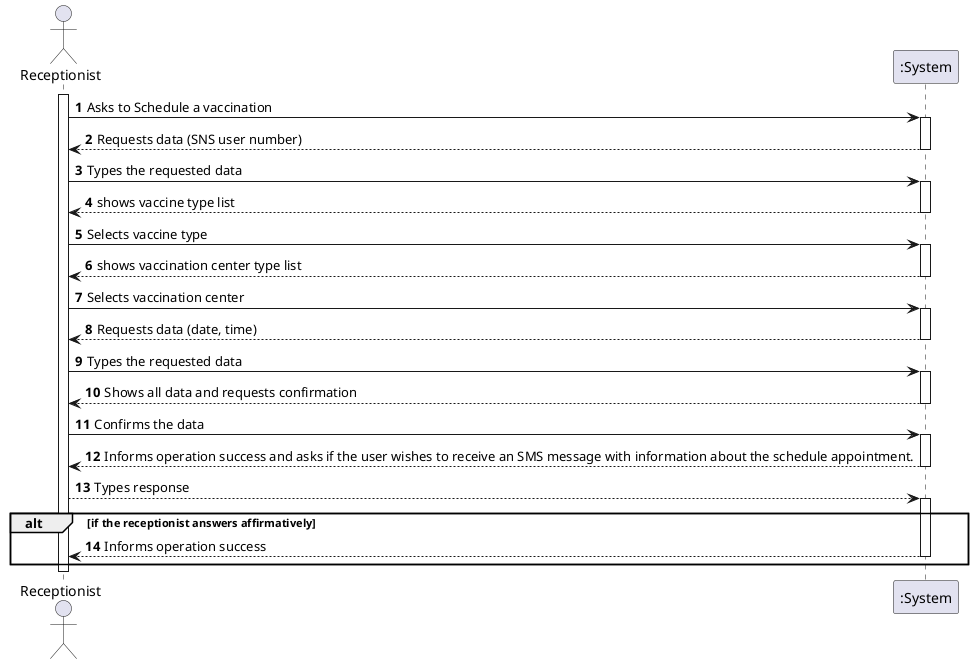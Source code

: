 @startuml
autonumber

actor "Receptionist" as Recep

activate Recep
Recep -> ":System" : Asks to Schedule a vaccination

activate ":System"
":System" --> Recep : Requests data (SNS user number)
deactivate ":System"
Recep -> ":System" : Types the requested data

activate ":System"
":System" --> Recep : shows vaccine type list
deactivate ":System"
Recep -> ":System" : Selects vaccine type

activate ":System"
":System" --> Recep : shows vaccination center type list
deactivate ":System"
Recep -> ":System" : Selects vaccination center

activate ":System"
":System" --> Recep : Requests data (date, time)
deactivate ":System"

Recep -> ":System" : Types the requested data
activate ":System"
":System" --> Recep : Shows all data and requests confirmation
deactivate ":System"

Recep -> ":System" : Confirms the data
activate ":System"
":System" --> Recep : Informs operation success and asks if the user wishes to receive an SMS message with information about the schedule appointment.
deactivate ":System"
Recep --> ":System" : Types response
activate ":System"
alt if the receptionist answers affirmatively
":System" --> Recep : Informs operation success
deactivate ":System"
end
deactivate Recep

@enduml